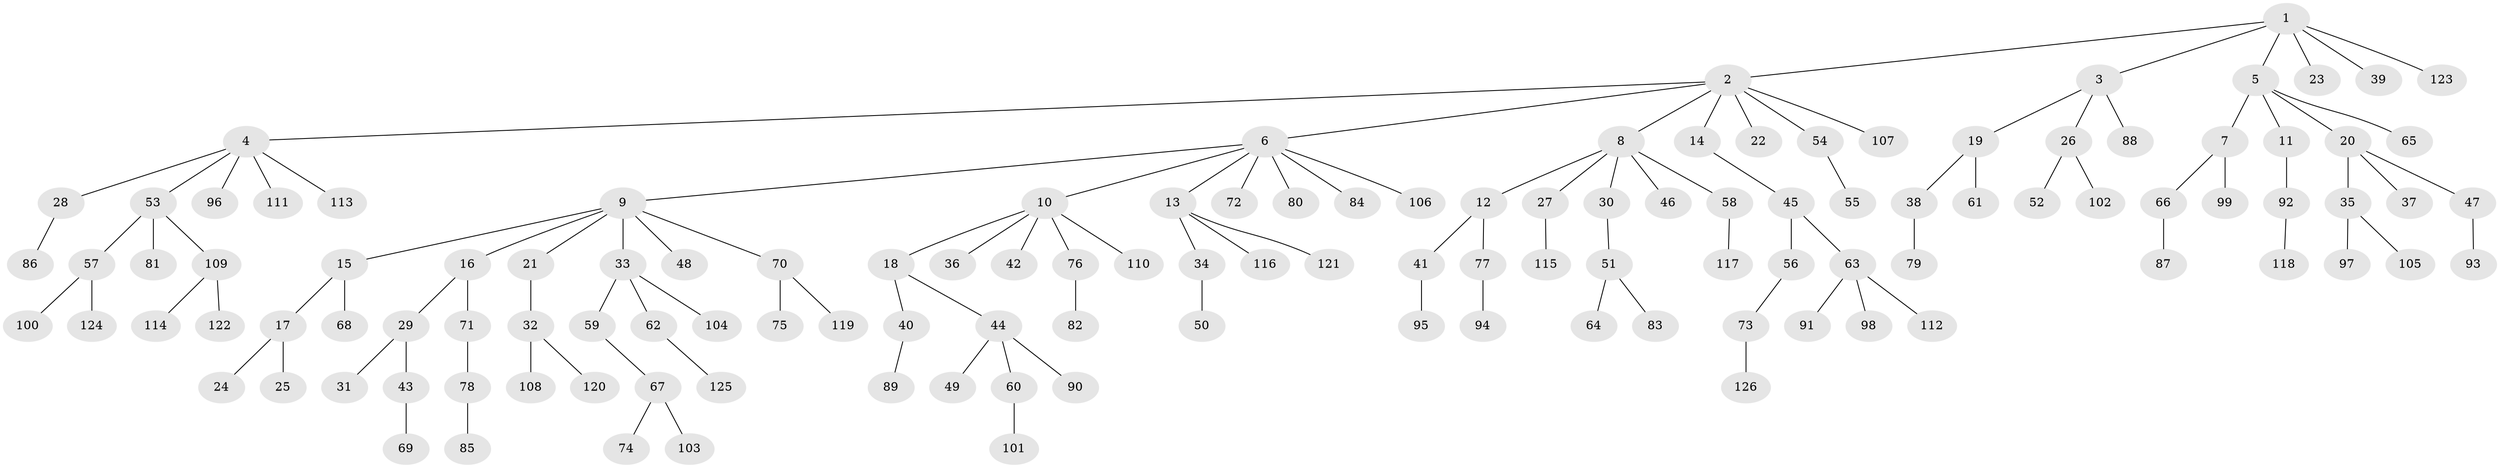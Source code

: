 // Generated by graph-tools (version 1.1) at 2025/15/03/09/25 04:15:26]
// undirected, 126 vertices, 125 edges
graph export_dot {
graph [start="1"]
  node [color=gray90,style=filled];
  1;
  2;
  3;
  4;
  5;
  6;
  7;
  8;
  9;
  10;
  11;
  12;
  13;
  14;
  15;
  16;
  17;
  18;
  19;
  20;
  21;
  22;
  23;
  24;
  25;
  26;
  27;
  28;
  29;
  30;
  31;
  32;
  33;
  34;
  35;
  36;
  37;
  38;
  39;
  40;
  41;
  42;
  43;
  44;
  45;
  46;
  47;
  48;
  49;
  50;
  51;
  52;
  53;
  54;
  55;
  56;
  57;
  58;
  59;
  60;
  61;
  62;
  63;
  64;
  65;
  66;
  67;
  68;
  69;
  70;
  71;
  72;
  73;
  74;
  75;
  76;
  77;
  78;
  79;
  80;
  81;
  82;
  83;
  84;
  85;
  86;
  87;
  88;
  89;
  90;
  91;
  92;
  93;
  94;
  95;
  96;
  97;
  98;
  99;
  100;
  101;
  102;
  103;
  104;
  105;
  106;
  107;
  108;
  109;
  110;
  111;
  112;
  113;
  114;
  115;
  116;
  117;
  118;
  119;
  120;
  121;
  122;
  123;
  124;
  125;
  126;
  1 -- 2;
  1 -- 3;
  1 -- 5;
  1 -- 23;
  1 -- 39;
  1 -- 123;
  2 -- 4;
  2 -- 6;
  2 -- 8;
  2 -- 14;
  2 -- 22;
  2 -- 54;
  2 -- 107;
  3 -- 19;
  3 -- 26;
  3 -- 88;
  4 -- 28;
  4 -- 53;
  4 -- 96;
  4 -- 111;
  4 -- 113;
  5 -- 7;
  5 -- 11;
  5 -- 20;
  5 -- 65;
  6 -- 9;
  6 -- 10;
  6 -- 13;
  6 -- 72;
  6 -- 80;
  6 -- 84;
  6 -- 106;
  7 -- 66;
  7 -- 99;
  8 -- 12;
  8 -- 27;
  8 -- 30;
  8 -- 46;
  8 -- 58;
  9 -- 15;
  9 -- 16;
  9 -- 21;
  9 -- 33;
  9 -- 48;
  9 -- 70;
  10 -- 18;
  10 -- 36;
  10 -- 42;
  10 -- 76;
  10 -- 110;
  11 -- 92;
  12 -- 41;
  12 -- 77;
  13 -- 34;
  13 -- 116;
  13 -- 121;
  14 -- 45;
  15 -- 17;
  15 -- 68;
  16 -- 29;
  16 -- 71;
  17 -- 24;
  17 -- 25;
  18 -- 40;
  18 -- 44;
  19 -- 38;
  19 -- 61;
  20 -- 35;
  20 -- 37;
  20 -- 47;
  21 -- 32;
  26 -- 52;
  26 -- 102;
  27 -- 115;
  28 -- 86;
  29 -- 31;
  29 -- 43;
  30 -- 51;
  32 -- 108;
  32 -- 120;
  33 -- 59;
  33 -- 62;
  33 -- 104;
  34 -- 50;
  35 -- 97;
  35 -- 105;
  38 -- 79;
  40 -- 89;
  41 -- 95;
  43 -- 69;
  44 -- 49;
  44 -- 60;
  44 -- 90;
  45 -- 56;
  45 -- 63;
  47 -- 93;
  51 -- 64;
  51 -- 83;
  53 -- 57;
  53 -- 81;
  53 -- 109;
  54 -- 55;
  56 -- 73;
  57 -- 100;
  57 -- 124;
  58 -- 117;
  59 -- 67;
  60 -- 101;
  62 -- 125;
  63 -- 91;
  63 -- 98;
  63 -- 112;
  66 -- 87;
  67 -- 74;
  67 -- 103;
  70 -- 75;
  70 -- 119;
  71 -- 78;
  73 -- 126;
  76 -- 82;
  77 -- 94;
  78 -- 85;
  92 -- 118;
  109 -- 114;
  109 -- 122;
}
